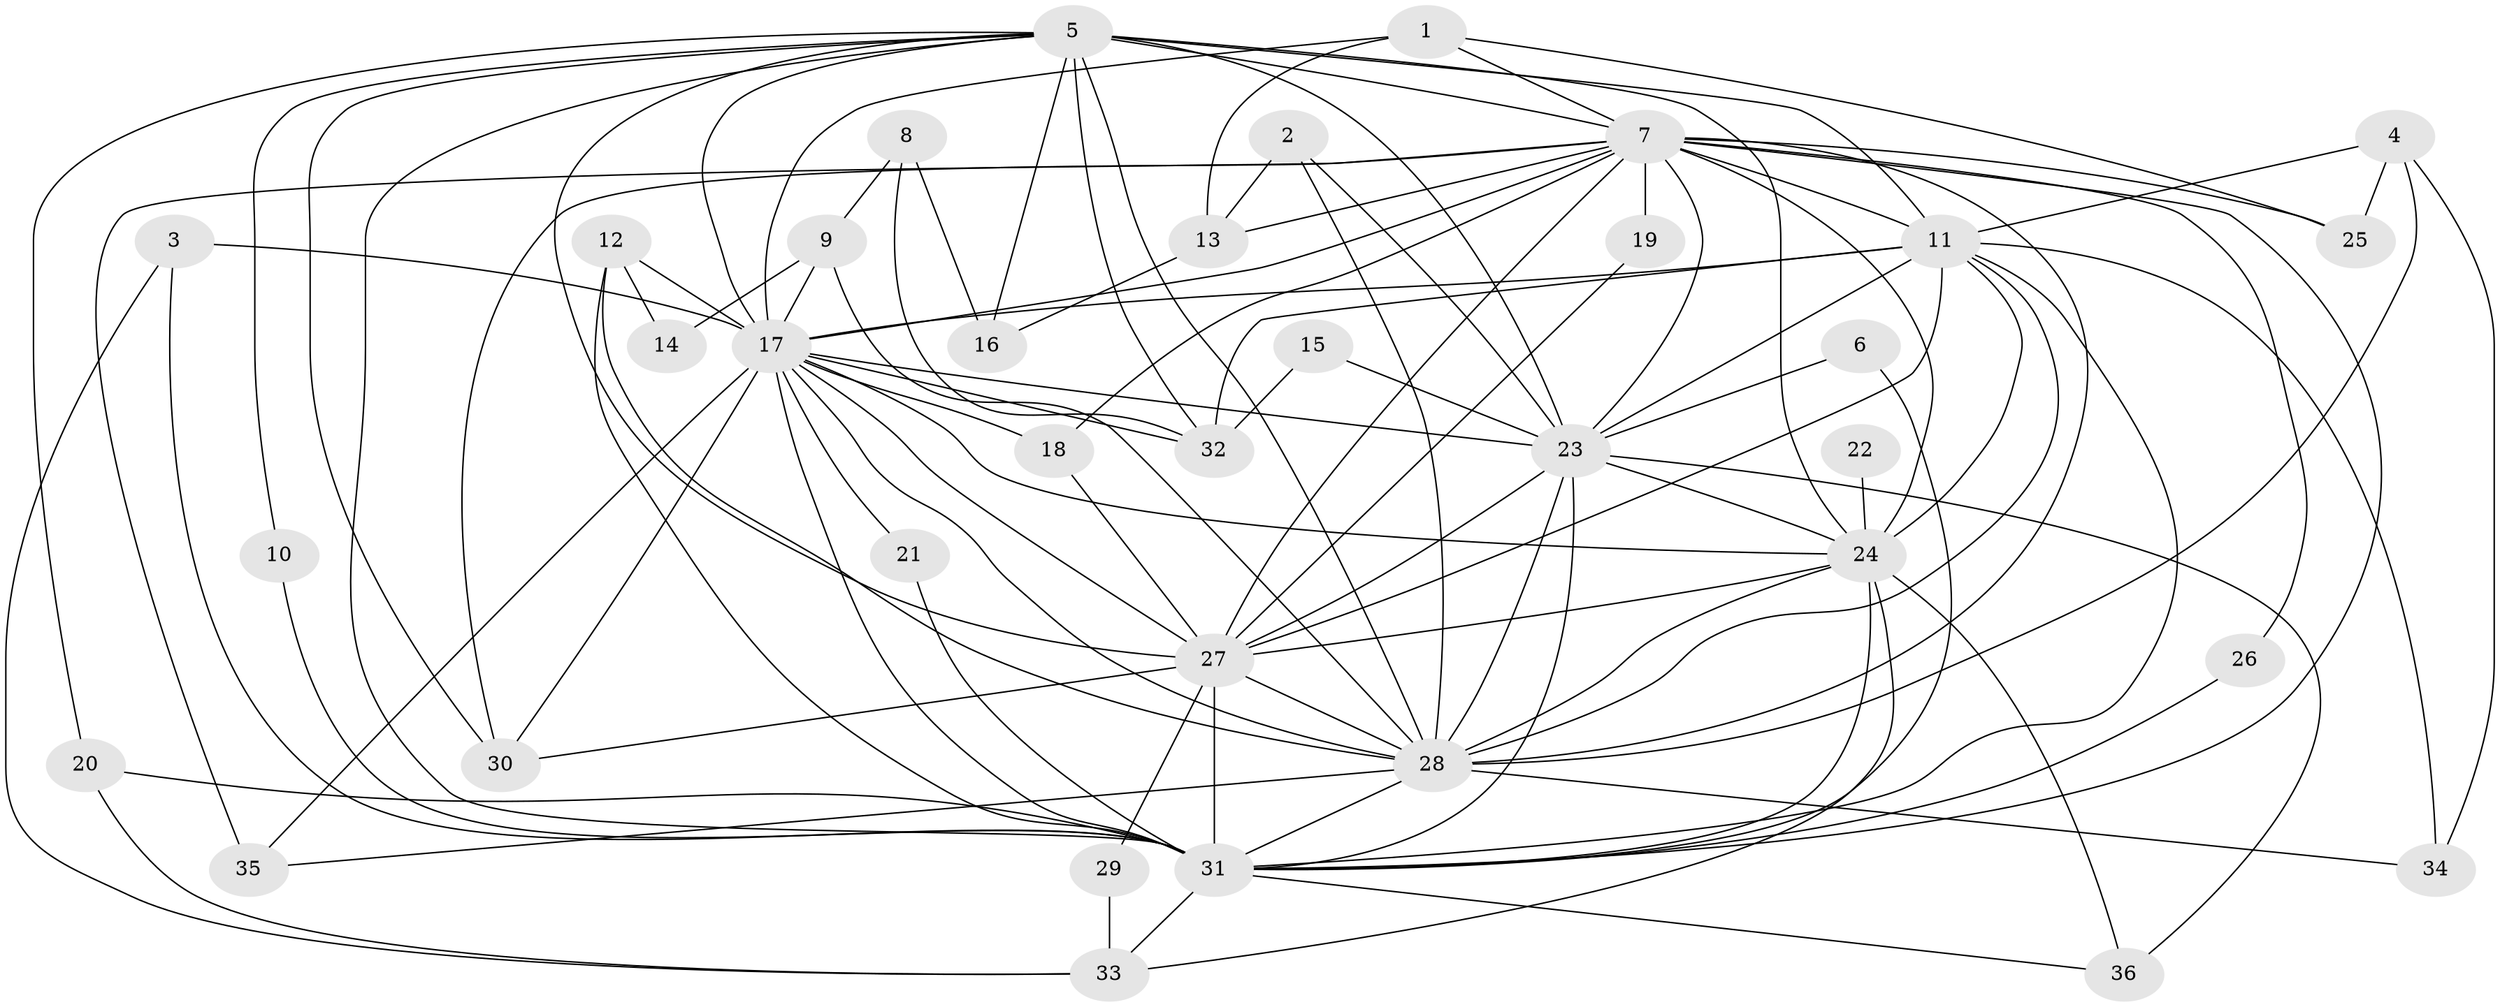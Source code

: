 // original degree distribution, {16: 0.028169014084507043, 17: 0.014084507042253521, 15: 0.014084507042253521, 13: 0.014084507042253521, 20: 0.028169014084507043, 28: 0.014084507042253521, 21: 0.014084507042253521, 14: 0.014084507042253521, 2: 0.5774647887323944, 4: 0.08450704225352113, 3: 0.15492957746478872, 5: 0.04225352112676056}
// Generated by graph-tools (version 1.1) at 2025/01/03/09/25 03:01:20]
// undirected, 36 vertices, 102 edges
graph export_dot {
graph [start="1"]
  node [color=gray90,style=filled];
  1;
  2;
  3;
  4;
  5;
  6;
  7;
  8;
  9;
  10;
  11;
  12;
  13;
  14;
  15;
  16;
  17;
  18;
  19;
  20;
  21;
  22;
  23;
  24;
  25;
  26;
  27;
  28;
  29;
  30;
  31;
  32;
  33;
  34;
  35;
  36;
  1 -- 7 [weight=1.0];
  1 -- 13 [weight=1.0];
  1 -- 17 [weight=1.0];
  1 -- 25 [weight=1.0];
  2 -- 13 [weight=1.0];
  2 -- 23 [weight=1.0];
  2 -- 28 [weight=1.0];
  3 -- 17 [weight=1.0];
  3 -- 31 [weight=1.0];
  3 -- 33 [weight=1.0];
  4 -- 11 [weight=1.0];
  4 -- 25 [weight=1.0];
  4 -- 28 [weight=1.0];
  4 -- 34 [weight=1.0];
  5 -- 7 [weight=1.0];
  5 -- 10 [weight=1.0];
  5 -- 11 [weight=1.0];
  5 -- 16 [weight=1.0];
  5 -- 17 [weight=2.0];
  5 -- 20 [weight=1.0];
  5 -- 23 [weight=2.0];
  5 -- 24 [weight=2.0];
  5 -- 27 [weight=1.0];
  5 -- 28 [weight=2.0];
  5 -- 30 [weight=1.0];
  5 -- 31 [weight=1.0];
  5 -- 32 [weight=1.0];
  6 -- 23 [weight=1.0];
  6 -- 31 [weight=1.0];
  7 -- 11 [weight=2.0];
  7 -- 13 [weight=1.0];
  7 -- 17 [weight=2.0];
  7 -- 18 [weight=1.0];
  7 -- 19 [weight=2.0];
  7 -- 23 [weight=2.0];
  7 -- 24 [weight=1.0];
  7 -- 25 [weight=1.0];
  7 -- 26 [weight=1.0];
  7 -- 27 [weight=2.0];
  7 -- 28 [weight=1.0];
  7 -- 30 [weight=1.0];
  7 -- 31 [weight=1.0];
  7 -- 35 [weight=1.0];
  8 -- 9 [weight=1.0];
  8 -- 16 [weight=1.0];
  8 -- 32 [weight=1.0];
  9 -- 14 [weight=1.0];
  9 -- 17 [weight=1.0];
  9 -- 28 [weight=2.0];
  10 -- 31 [weight=1.0];
  11 -- 17 [weight=2.0];
  11 -- 23 [weight=2.0];
  11 -- 24 [weight=1.0];
  11 -- 27 [weight=1.0];
  11 -- 28 [weight=1.0];
  11 -- 31 [weight=1.0];
  11 -- 32 [weight=1.0];
  11 -- 34 [weight=1.0];
  12 -- 14 [weight=1.0];
  12 -- 17 [weight=1.0];
  12 -- 28 [weight=1.0];
  12 -- 31 [weight=1.0];
  13 -- 16 [weight=1.0];
  15 -- 23 [weight=2.0];
  15 -- 32 [weight=1.0];
  17 -- 18 [weight=1.0];
  17 -- 21 [weight=1.0];
  17 -- 23 [weight=4.0];
  17 -- 24 [weight=1.0];
  17 -- 27 [weight=2.0];
  17 -- 28 [weight=2.0];
  17 -- 30 [weight=1.0];
  17 -- 31 [weight=3.0];
  17 -- 32 [weight=1.0];
  17 -- 35 [weight=2.0];
  18 -- 27 [weight=1.0];
  19 -- 27 [weight=1.0];
  20 -- 31 [weight=1.0];
  20 -- 33 [weight=1.0];
  21 -- 31 [weight=1.0];
  22 -- 24 [weight=1.0];
  23 -- 24 [weight=2.0];
  23 -- 27 [weight=3.0];
  23 -- 28 [weight=3.0];
  23 -- 31 [weight=2.0];
  23 -- 36 [weight=1.0];
  24 -- 27 [weight=1.0];
  24 -- 28 [weight=2.0];
  24 -- 31 [weight=1.0];
  24 -- 33 [weight=1.0];
  24 -- 36 [weight=1.0];
  26 -- 31 [weight=1.0];
  27 -- 28 [weight=1.0];
  27 -- 29 [weight=1.0];
  27 -- 30 [weight=1.0];
  27 -- 31 [weight=1.0];
  28 -- 31 [weight=1.0];
  28 -- 34 [weight=1.0];
  28 -- 35 [weight=1.0];
  29 -- 33 [weight=1.0];
  31 -- 33 [weight=1.0];
  31 -- 36 [weight=1.0];
}
